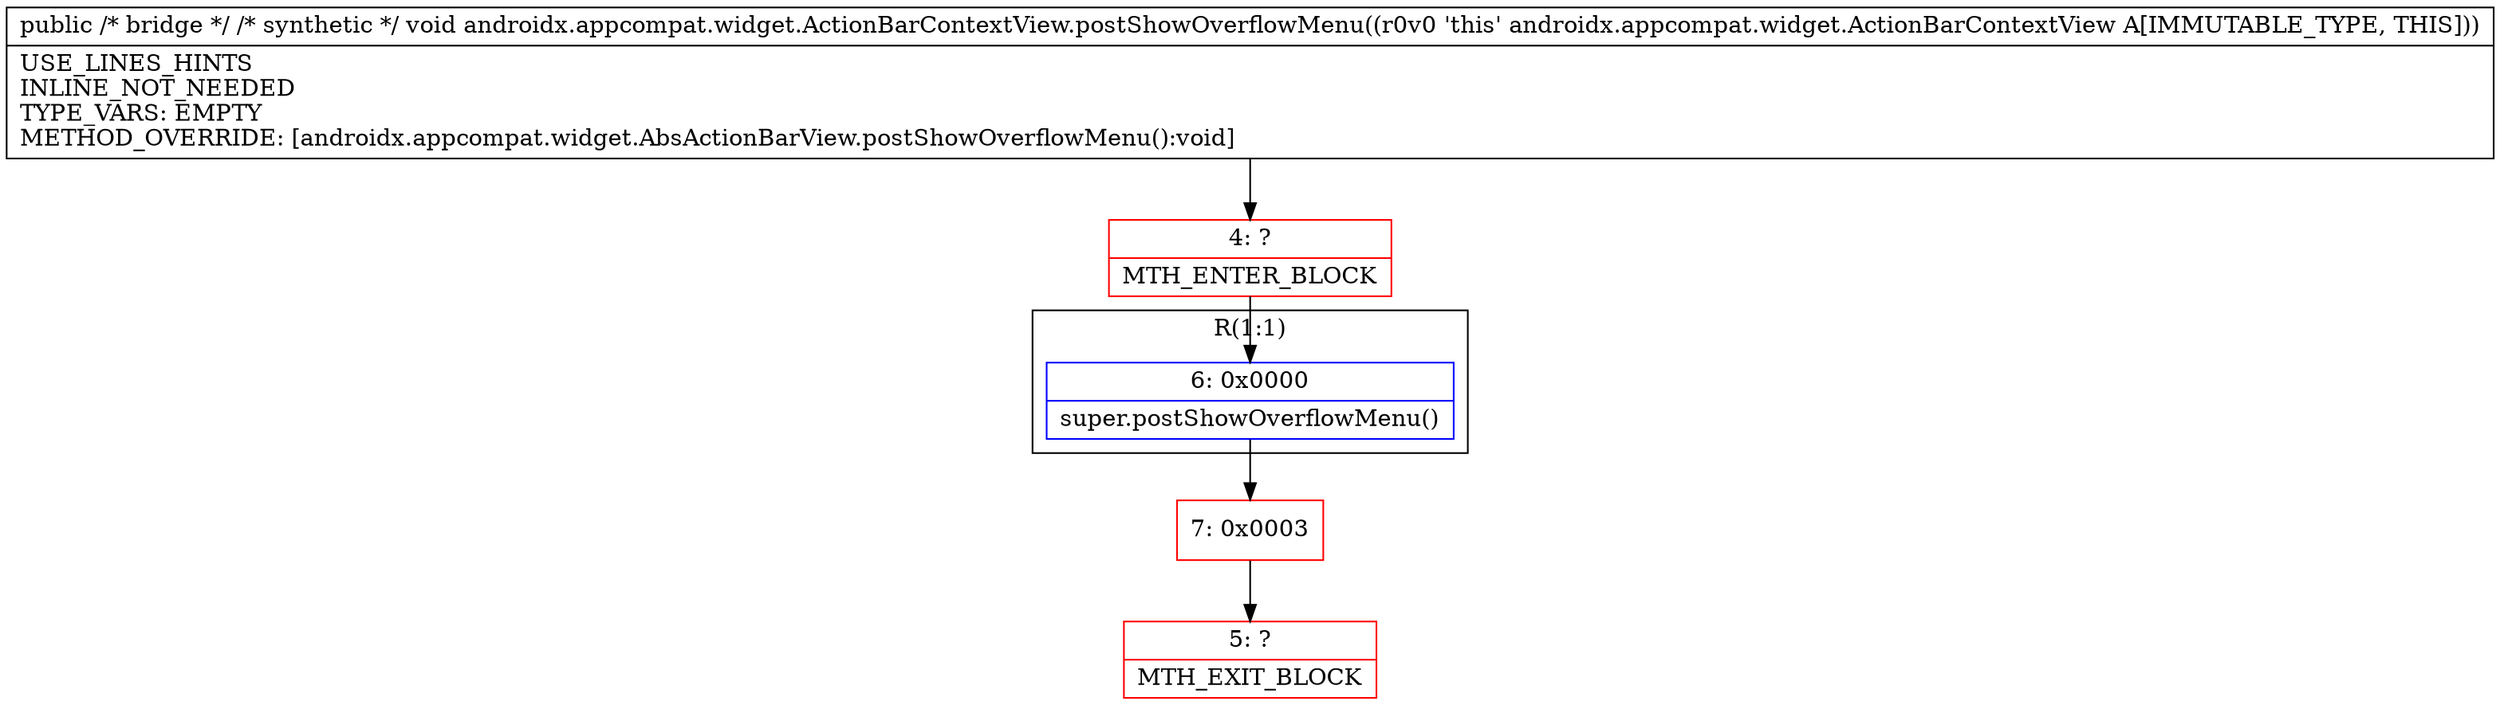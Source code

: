 digraph "CFG forandroidx.appcompat.widget.ActionBarContextView.postShowOverflowMenu()V" {
subgraph cluster_Region_2082664799 {
label = "R(1:1)";
node [shape=record,color=blue];
Node_6 [shape=record,label="{6\:\ 0x0000|super.postShowOverflowMenu()\l}"];
}
Node_4 [shape=record,color=red,label="{4\:\ ?|MTH_ENTER_BLOCK\l}"];
Node_7 [shape=record,color=red,label="{7\:\ 0x0003}"];
Node_5 [shape=record,color=red,label="{5\:\ ?|MTH_EXIT_BLOCK\l}"];
MethodNode[shape=record,label="{public \/* bridge *\/ \/* synthetic *\/ void androidx.appcompat.widget.ActionBarContextView.postShowOverflowMenu((r0v0 'this' androidx.appcompat.widget.ActionBarContextView A[IMMUTABLE_TYPE, THIS]))  | USE_LINES_HINTS\lINLINE_NOT_NEEDED\lTYPE_VARS: EMPTY\lMETHOD_OVERRIDE: [androidx.appcompat.widget.AbsActionBarView.postShowOverflowMenu():void]\l}"];
MethodNode -> Node_4;Node_6 -> Node_7;
Node_4 -> Node_6;
Node_7 -> Node_5;
}

